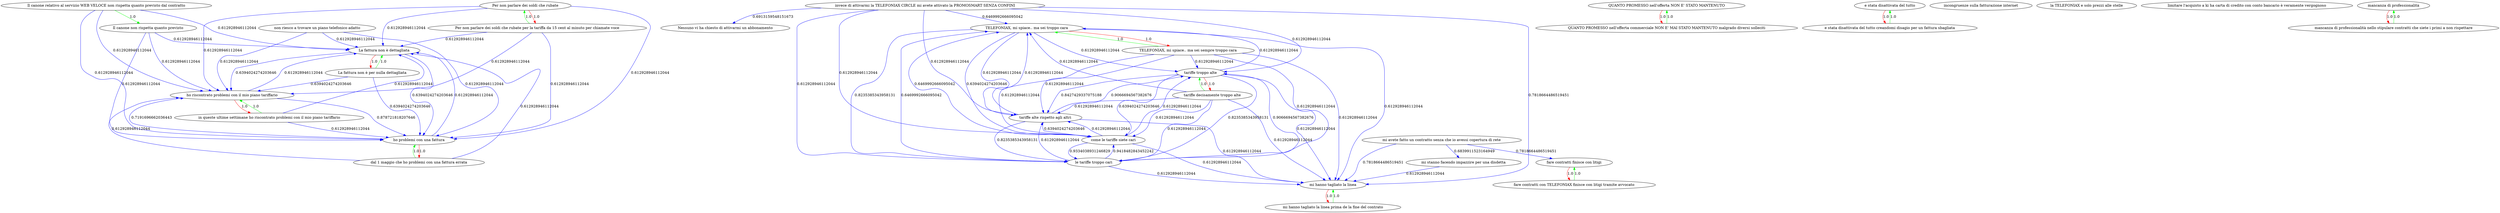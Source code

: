 digraph rawGraph {
"Il canone non rispetta quanto previsto";"Il canone relativo al servizio WEB VELOCE non rispetta quanto previsto dal contratto";"La fattura non è dettagliata";"La fattura non è per nulla dettagliata";"Nessuno vi ha chiesto di attivarmi un abbonamento";"Per non parlare dei soldi che rubate";"Per non parlare dei soldi che rubate per la tariffa da 15 cent al minuto per chiamate voce";"QUANTO PROMESSO nell'offerta NON E' STATO MANTENUTO";"QUANTO PROMESSO nell'offerta commerciale NON E' MAI STATO MANTENUTO malgrado diversi solleciti";"TELEFONIAX, mi spiace.. ma sei troppo cara";"TELEFONIAX, mi spiace.. ma sei sempre troppo cara";"come le tariffe siete cari";"ho problemi con una fattura";"dal 1 maggio che ho problemi con una fattura errata";"e stata disattivata del tutto";"e stata disattivata del tutto creandomi disagio per un fattura sbagliata";"fare contratti finisce con litigi";"fare contratti con TELEFONIAX finisce con litigi tramite avvocato";"ho riscontrato problemi con il mio piano tariffario";"in queste ultime settimane ho riscontrato problemi con il mio piano tariffario";"incongruenze sulla fatturazione internet";"invece di attivarmi la TELEFONIAX CIRCLE mi avete attivato la PROMOSMART SENZA CONFINI";"la TELEFONIAX e solo prezzi alle stelle";"le tariffe troppo cari";"limitare l'acquisto a ki ha carta di credito con conto bancario è veramente vergognoso";"mancanza di professionalità";"mancanza di professionalità nello stipulare contratti che siete i primi a non rispettare";"mi avete fatto un contratto senza che io avessi copertura di rete";"mi hanno tagliato la linea";"mi hanno tagliato la linea prima de la fine del contrato";"mi stanno facendo impazzire per una disdetta";"non riesco a trovare un piano telefonico adatto";"tariffe alte rispetto agli altri";"tariffe troppo alte";"tariffe decisamente troppo alte";"Il canone relativo al servizio WEB VELOCE non rispetta quanto previsto dal contratto" -> "Il canone non rispetta quanto previsto" [label=1.0] [color=green]
"La fattura non è per nulla dettagliata" -> "La fattura non è dettagliata" [label=1.0] [color=green]
"La fattura non è dettagliata" -> "La fattura non è per nulla dettagliata" [label=1.0] [color=red]
"Il canone non rispetta quanto previsto" -> "La fattura non è dettagliata" [label=0.612928946112044] [color=blue]
"Il canone relativo al servizio WEB VELOCE non rispetta quanto previsto dal contratto" -> "La fattura non è dettagliata" [label=0.612928946112044] [color=blue]
"Per non parlare dei soldi che rubate per la tariffa da 15 cent al minuto per chiamate voce" -> "Per non parlare dei soldi che rubate" [label=1.0] [color=green]
"Per non parlare dei soldi che rubate" -> "Per non parlare dei soldi che rubate per la tariffa da 15 cent al minuto per chiamate voce" [label=1.0] [color=red]
"Per non parlare dei soldi che rubate" -> "La fattura non è dettagliata" [label=0.612928946112044] [color=blue]
"Per non parlare dei soldi che rubate per la tariffa da 15 cent al minuto per chiamate voce" -> "La fattura non è dettagliata" [label=0.612928946112044] [color=blue]
"QUANTO PROMESSO nell'offerta commerciale NON E' MAI STATO MANTENUTO malgrado diversi solleciti" -> "QUANTO PROMESSO nell'offerta NON E' STATO MANTENUTO" [label=1.0] [color=green]
"QUANTO PROMESSO nell'offerta NON E' STATO MANTENUTO" -> "QUANTO PROMESSO nell'offerta commerciale NON E' MAI STATO MANTENUTO malgrado diversi solleciti" [label=1.0] [color=red]
"TELEFONIAX, mi spiace.. ma sei sempre troppo cara" -> "TELEFONIAX, mi spiace.. ma sei troppo cara" [label=1.0] [color=green]
"TELEFONIAX, mi spiace.. ma sei troppo cara" -> "TELEFONIAX, mi spiace.. ma sei sempre troppo cara" [label=1.0] [color=red]
"TELEFONIAX, mi spiace.. ma sei troppo cara" -> "come le tariffe siete cari" [label=0.6394024274203646] [color=blue]
"dal 1 maggio che ho problemi con una fattura errata" -> "ho problemi con una fattura" [label=1.0] [color=green]
"ho problemi con una fattura" -> "dal 1 maggio che ho problemi con una fattura errata" [label=1.0] [color=red]
"ho problemi con una fattura" -> "La fattura non è dettagliata" [label=0.612928946112044] [color=blue]
"La fattura non è dettagliata" -> "ho problemi con una fattura" [label=0.6394024274203646] [color=blue]
"Il canone non rispetta quanto previsto" -> "ho problemi con una fattura" [label=0.612928946112044] [color=blue]
"Il canone relativo al servizio WEB VELOCE non rispetta quanto previsto dal contratto" -> "ho problemi con una fattura" [label=0.612928946112044] [color=blue]
"La fattura non è per nulla dettagliata" -> "ho problemi con una fattura" [label=0.6394024274203646] [color=blue]
"Per non parlare dei soldi che rubate" -> "ho problemi con una fattura" [label=0.612928946112044] [color=blue]
"Per non parlare dei soldi che rubate per la tariffa da 15 cent al minuto per chiamate voce" -> "ho problemi con una fattura" [label=0.612928946112044] [color=blue]
"dal 1 maggio che ho problemi con una fattura errata" -> "La fattura non è dettagliata" [label=0.612928946112044] [color=blue]
"e stata disattivata del tutto creandomi disagio per un fattura sbagliata" -> "e stata disattivata del tutto" [label=1.0] [color=green]
"e stata disattivata del tutto" -> "e stata disattivata del tutto creandomi disagio per un fattura sbagliata" [label=1.0] [color=red]
"fare contratti con TELEFONIAX finisce con litigi tramite avvocato" -> "fare contratti finisce con litigi" [label=1.0] [color=green]
"fare contratti finisce con litigi" -> "fare contratti con TELEFONIAX finisce con litigi tramite avvocato" [label=1.0] [color=red]
"in queste ultime settimane ho riscontrato problemi con il mio piano tariffario" -> "ho riscontrato problemi con il mio piano tariffario" [label=1.0] [color=green]
"ho riscontrato problemi con il mio piano tariffario" -> "in queste ultime settimane ho riscontrato problemi con il mio piano tariffario" [label=1.0] [color=red]
"ho riscontrato problemi con il mio piano tariffario" -> "ho problemi con una fattura" [label=0.878721818207646] [color=blue]
"ho problemi con una fattura" -> "ho riscontrato problemi con il mio piano tariffario" [label=0.7191696662036443] [color=blue]
"Il canone non rispetta quanto previsto" -> "ho riscontrato problemi con il mio piano tariffario" [label=0.612928946112044] [color=blue]
"Il canone relativo al servizio WEB VELOCE non rispetta quanto previsto dal contratto" -> "ho riscontrato problemi con il mio piano tariffario" [label=0.612928946112044] [color=blue]
"La fattura non è dettagliata" -> "ho riscontrato problemi con il mio piano tariffario" [label=0.6394024274203646] [color=blue]
"La fattura non è per nulla dettagliata" -> "ho riscontrato problemi con il mio piano tariffario" [label=0.6394024274203646] [color=blue]
"Per non parlare dei soldi che rubate" -> "ho riscontrato problemi con il mio piano tariffario" [label=0.612928946112044] [color=blue]
"Per non parlare dei soldi che rubate per la tariffa da 15 cent al minuto per chiamate voce" -> "ho riscontrato problemi con il mio piano tariffario" [label=0.612928946112044] [color=blue]
"dal 1 maggio che ho problemi con una fattura errata" -> "ho riscontrato problemi con il mio piano tariffario" [label=0.612928946112044] [color=blue]
"ho riscontrato problemi con il mio piano tariffario" -> "La fattura non è dettagliata" [label=0.612928946112044] [color=blue]
"in queste ultime settimane ho riscontrato problemi con il mio piano tariffario" -> "La fattura non è dettagliata" [label=0.612928946112044] [color=blue]
"in queste ultime settimane ho riscontrato problemi con il mio piano tariffario" -> "ho problemi con una fattura" [label=0.612928946112044] [color=blue]
"invece di attivarmi la TELEFONIAX CIRCLE mi avete attivato la PROMOSMART SENZA CONFINI" -> "Nessuno vi ha chiesto di attivarmi un abbonamento" [label=0.6913159548151673] [color=blue]
"invece di attivarmi la TELEFONIAX CIRCLE mi avete attivato la PROMOSMART SENZA CONFINI" -> "TELEFONIAX, mi spiace.. ma sei troppo cara" [label=0.6469992666095042] [color=blue]
"le tariffe troppo cari" -> "come le tariffe siete cari" [label=0.9418482843452242] [color=blue]
"come le tariffe siete cari" -> "le tariffe troppo cari" [label=0.9334038931246829] [color=blue]
"TELEFONIAX, mi spiace.. ma sei troppo cara" -> "le tariffe troppo cari" [label=0.8235385343958131] [color=blue]
"le tariffe troppo cari" -> "TELEFONIAX, mi spiace.. ma sei troppo cara" [label=0.6469992666095042] [color=blue]
"come le tariffe siete cari" -> "TELEFONIAX, mi spiace.. ma sei troppo cara" [label=0.6469992666095042] [color=blue]
"mancanza di professionalità nello stipulare contratti che siete i primi a non rispettare" -> "mancanza di professionalità" [label=1.0] [color=green]
"mancanza di professionalità" -> "mancanza di professionalità nello stipulare contratti che siete i primi a non rispettare" [label=1.0] [color=red]
"mi avete fatto un contratto senza che io avessi copertura di rete" -> "fare contratti finisce con litigi" [label=0.7818664486519451] [color=blue]
"mi hanno tagliato la linea prima de la fine del contrato" -> "mi hanno tagliato la linea" [label=1.0] [color=green]
"mi hanno tagliato la linea" -> "mi hanno tagliato la linea prima de la fine del contrato" [label=1.0] [color=red]
"TELEFONIAX, mi spiace.. ma sei troppo cara" -> "mi hanno tagliato la linea" [label=0.612928946112044] [color=blue]
"invece di attivarmi la TELEFONIAX CIRCLE mi avete attivato la PROMOSMART SENZA CONFINI" -> "mi hanno tagliato la linea" [label=0.7818664486519451] [color=blue]
"mi avete fatto un contratto senza che io avessi copertura di rete" -> "mi hanno tagliato la linea" [label=0.7818664486519451] [color=blue]
"mi avete fatto un contratto senza che io avessi copertura di rete" -> "mi stanno facendo impazzire per una disdetta" [label=0.6839911523164949] [color=blue]
"mi stanno facendo impazzire per una disdetta" -> "mi hanno tagliato la linea" [label=0.612928946112044] [color=blue]
"non riesco a trovare un piano telefonico adatto" -> "La fattura non è dettagliata" [label=0.612928946112044] [color=blue]
"come le tariffe siete cari" -> "tariffe alte rispetto agli altri" [label=0.612928946112044] [color=blue]
"tariffe alte rispetto agli altri" -> "come le tariffe siete cari" [label=0.6394024274203646] [color=blue]
"le tariffe troppo cari" -> "tariffe alte rispetto agli altri" [label=0.612928946112044] [color=blue]
"tariffe decisamente troppo alte" -> "tariffe troppo alte" [label=1.0] [color=green]
"tariffe troppo alte" -> "tariffe decisamente troppo alte" [label=1.0] [color=red]
"tariffe troppo alte" -> "come le tariffe siete cari" [label=0.6394024274203646] [color=blue]
"tariffe troppo alte" -> "tariffe alte rispetto agli altri" [label=0.8427429337075188] [color=blue]
"tariffe alte rispetto agli altri" -> "tariffe troppo alte" [label=0.9066694567382676] [color=blue]
"le tariffe troppo cari" -> "tariffe troppo alte" [label=0.9066694567382676] [color=blue]
"tariffe troppo alte" -> "le tariffe troppo cari" [label=0.8235385343958131] [color=blue]
"TELEFONIAX, mi spiace.. ma sei troppo cara" -> "tariffe alte rispetto agli altri" [label=0.612928946112044] [color=blue]
"TELEFONIAX, mi spiace.. ma sei troppo cara" -> "tariffe troppo alte" [label=0.612928946112044] [color=blue]
"TELEFONIAX, mi spiace.. ma sei sempre troppo cara" -> "tariffe alte rispetto agli altri" [label=0.612928946112044] [color=blue]
"TELEFONIAX, mi spiace.. ma sei sempre troppo cara" -> "tariffe troppo alte" [label=0.612928946112044] [color=blue]
"TELEFONIAX, mi spiace.. ma sei sempre troppo cara" -> "le tariffe troppo cari" [label=0.612928946112044] [color=blue]
"TELEFONIAX, mi spiace.. ma sei sempre troppo cara" -> "come le tariffe siete cari" [label=0.612928946112044] [color=blue]
"TELEFONIAX, mi spiace.. ma sei sempre troppo cara" -> "mi hanno tagliato la linea" [label=0.612928946112044] [color=blue]
"come le tariffe siete cari" -> "tariffe troppo alte" [label=0.612928946112044] [color=blue]
"come le tariffe siete cari" -> "mi hanno tagliato la linea" [label=0.612928946112044] [color=blue]
"invece di attivarmi la TELEFONIAX CIRCLE mi avete attivato la PROMOSMART SENZA CONFINI" -> "tariffe alte rispetto agli altri" [label=0.612928946112044] [color=blue]
"invece di attivarmi la TELEFONIAX CIRCLE mi avete attivato la PROMOSMART SENZA CONFINI" -> "tariffe troppo alte" [label=0.612928946112044] [color=blue]
"invece di attivarmi la TELEFONIAX CIRCLE mi avete attivato la PROMOSMART SENZA CONFINI" -> "le tariffe troppo cari" [label=0.612928946112044] [color=blue]
"invece di attivarmi la TELEFONIAX CIRCLE mi avete attivato la PROMOSMART SENZA CONFINI" -> "come le tariffe siete cari" [label=0.612928946112044] [color=blue]
"le tariffe troppo cari" -> "mi hanno tagliato la linea" [label=0.612928946112044] [color=blue]
"non riesco a trovare un piano telefonico adatto" -> "ho riscontrato problemi con il mio piano tariffario" [label=0.612928946112044] [color=blue]
"non riesco a trovare un piano telefonico adatto" -> "ho problemi con una fattura" [label=0.612928946112044] [color=blue]
"tariffe alte rispetto agli altri" -> "TELEFONIAX, mi spiace.. ma sei troppo cara" [label=0.612928946112044] [color=blue]
"tariffe alte rispetto agli altri" -> "le tariffe troppo cari" [label=0.8235385343958131] [color=blue]
"tariffe alte rispetto agli altri" -> "mi hanno tagliato la linea" [label=0.612928946112044] [color=blue]
"tariffe troppo alte" -> "TELEFONIAX, mi spiace.. ma sei troppo cara" [label=0.612928946112044] [color=blue]
"tariffe troppo alte" -> "mi hanno tagliato la linea" [label=0.612928946112044] [color=blue]
"tariffe decisamente troppo alte" -> "tariffe alte rispetto agli altri" [label=0.612928946112044] [color=blue]
"tariffe decisamente troppo alte" -> "TELEFONIAX, mi spiace.. ma sei troppo cara" [label=0.612928946112044] [color=blue]
"tariffe decisamente troppo alte" -> "le tariffe troppo cari" [label=0.612928946112044] [color=blue]
"tariffe decisamente troppo alte" -> "come le tariffe siete cari" [label=0.612928946112044] [color=blue]
"tariffe decisamente troppo alte" -> "mi hanno tagliato la linea" [label=0.612928946112044] [color=blue]
}